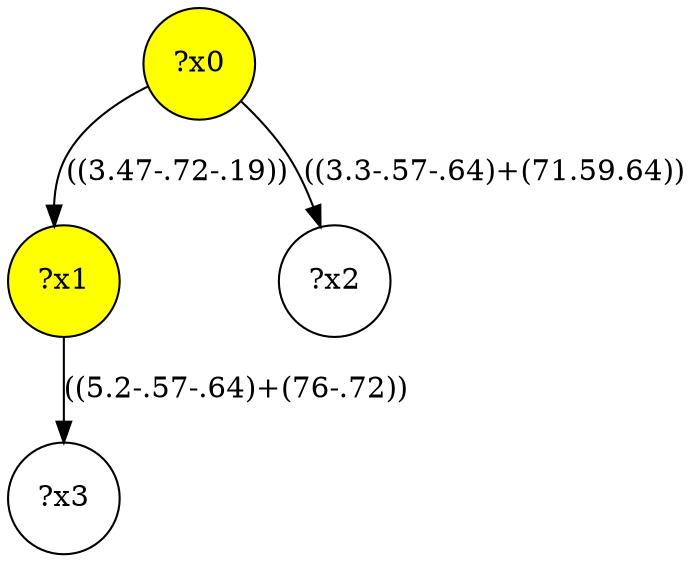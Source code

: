 digraph g {
	x0 [fillcolor="yellow", style="filled," shape=circle, label="?x0"];
	x1 [fillcolor="yellow", style="filled," shape=circle, label="?x1"];
	x0 -> x1 [label="((3.47-.72-.19))"];
	x2 [shape=circle, label="?x2"];
	x0 -> x2 [label="((3.3-.57-.64)+(71.59.64))"];
	x3 [shape=circle, label="?x3"];
	x1 -> x3 [label="((5.2-.57-.64)+(76-.72))"];
}

